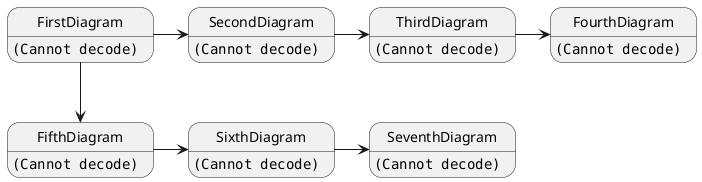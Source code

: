 @startuml

'''''states

FirstDiagram: <img:/Images_For_Diagrams/1Diagram.png>
SecondDiagram: <img:/Images_For_Diagrams/2Diagram.png>
ThirdDiagram: <img:/Images_For_Diagrams/3Diagram.png>
FourthDiagram: <img:/Images_For_Diagrams/4Diagram.png>
FifthDiagram: <img:/Images_For_Diagrams/5Diagram_resized.png>
SixthDiagram: <img:/Images_For_Diagrams/6Diagram.png>
SeventhDiagram: <img:/Images_For_Diagrams/7Diagram.png>

'''''transitions

FirstDiagram -right-> SecondDiagram
SecondDiagram -right-> ThirdDiagram
ThirdDiagram -right-> FourthDiagram
FirstDiagram -down-> FifthDiagram
FifthDiagram -right-> SixthDiagram
SixthDiagram -right-> SeventhDiagram

@enduml